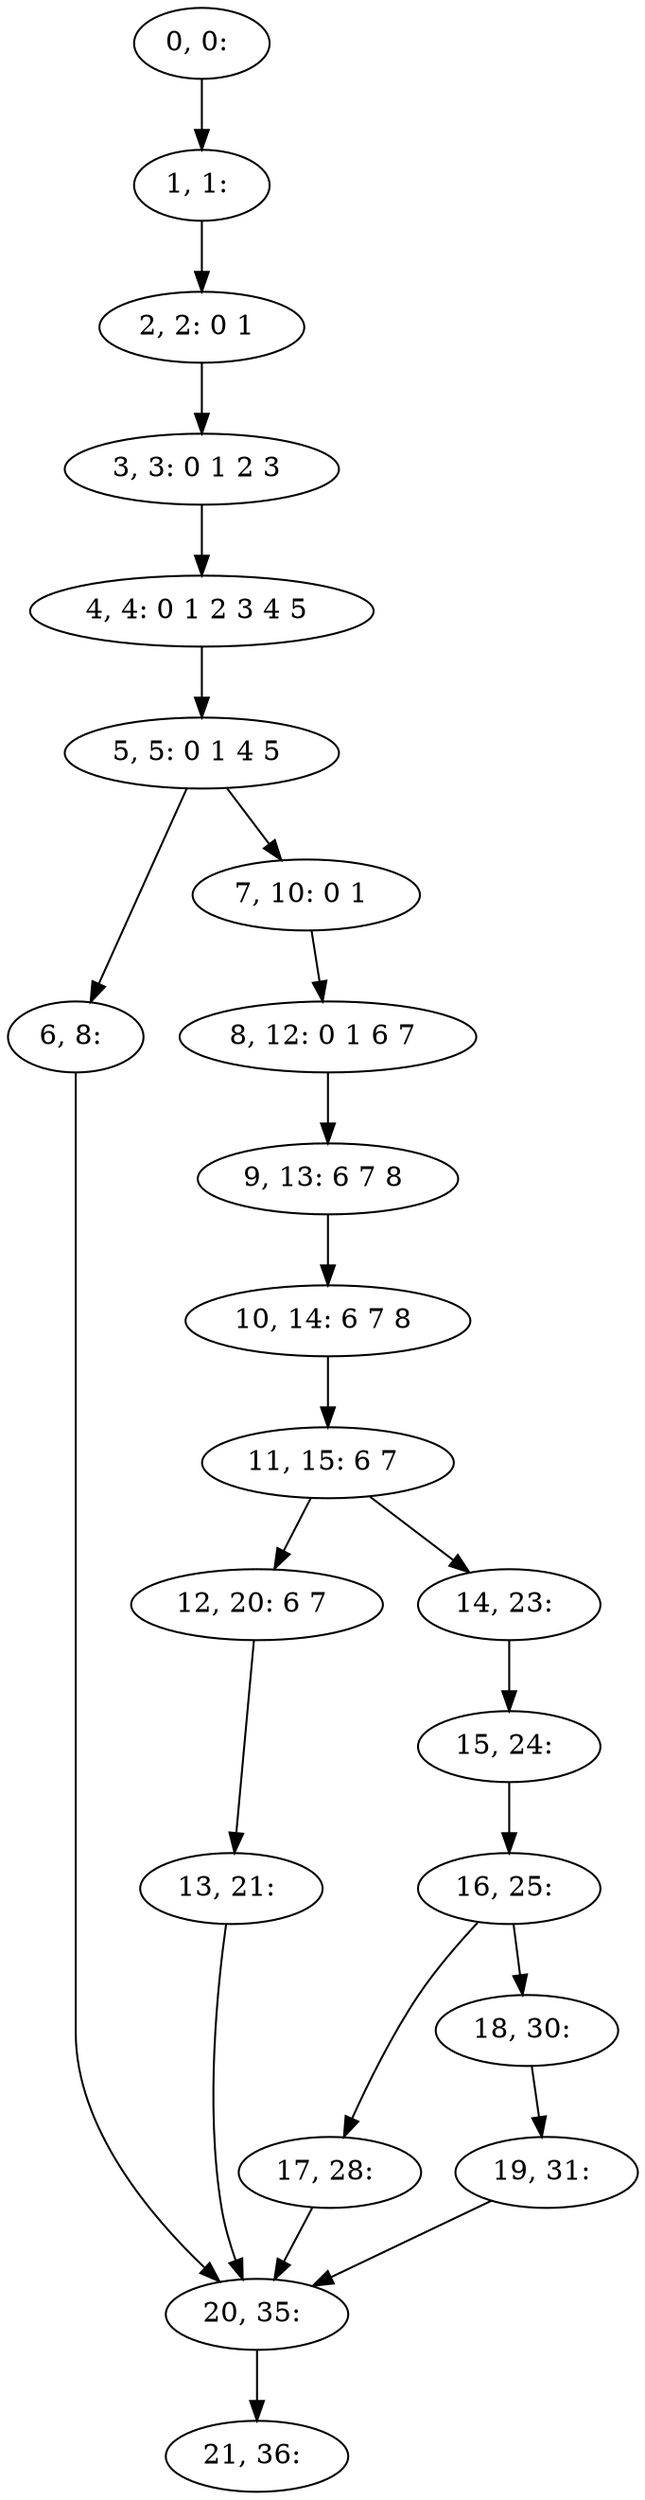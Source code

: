 digraph G {
0[label="0, 0: "];
1[label="1, 1: "];
2[label="2, 2: 0 1 "];
3[label="3, 3: 0 1 2 3 "];
4[label="4, 4: 0 1 2 3 4 5 "];
5[label="5, 5: 0 1 4 5 "];
6[label="6, 8: "];
7[label="7, 10: 0 1 "];
8[label="8, 12: 0 1 6 7 "];
9[label="9, 13: 6 7 8 "];
10[label="10, 14: 6 7 8 "];
11[label="11, 15: 6 7 "];
12[label="12, 20: 6 7 "];
13[label="13, 21: "];
14[label="14, 23: "];
15[label="15, 24: "];
16[label="16, 25: "];
17[label="17, 28: "];
18[label="18, 30: "];
19[label="19, 31: "];
20[label="20, 35: "];
21[label="21, 36: "];
0->1 ;
1->2 ;
2->3 ;
3->4 ;
4->5 ;
5->6 ;
5->7 ;
6->20 ;
7->8 ;
8->9 ;
9->10 ;
10->11 ;
11->12 ;
11->14 ;
12->13 ;
13->20 ;
14->15 ;
15->16 ;
16->17 ;
16->18 ;
17->20 ;
18->19 ;
19->20 ;
20->21 ;
}
